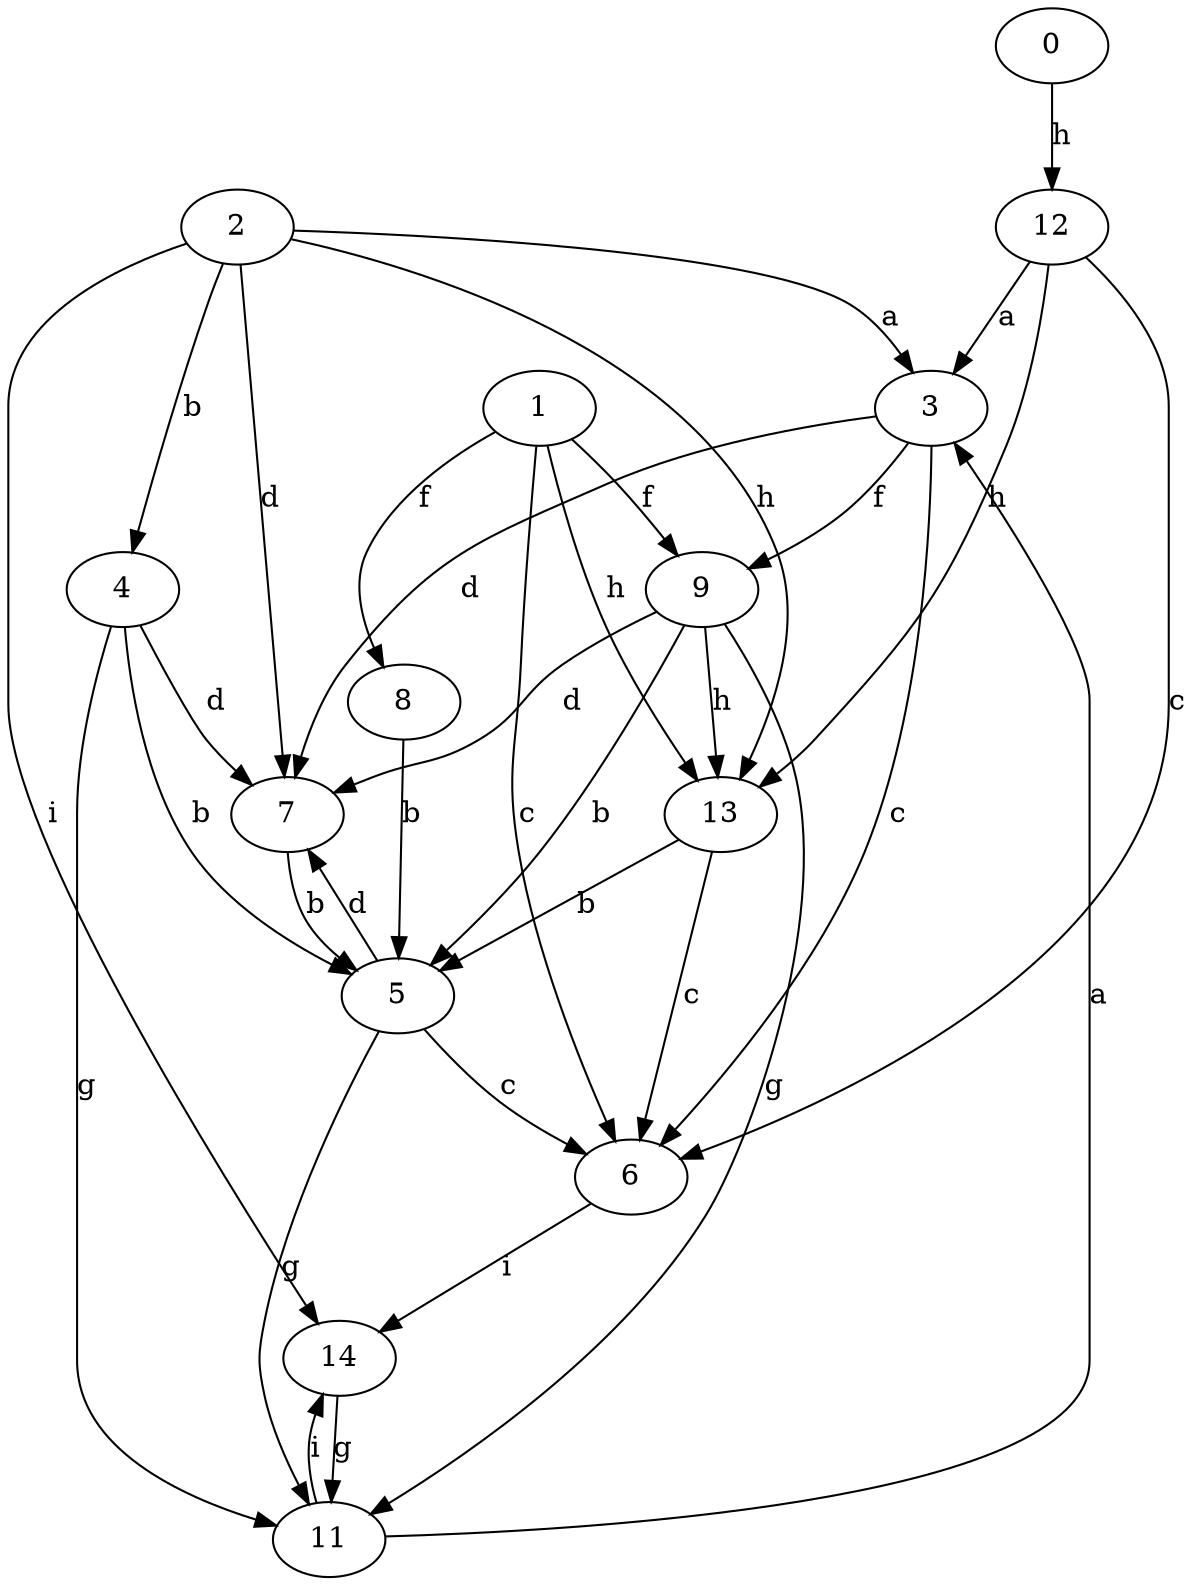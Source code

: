 strict digraph  {
2;
3;
4;
5;
6;
0;
7;
1;
8;
9;
11;
12;
13;
14;
2 -> 3  [label=a];
2 -> 4  [label=b];
2 -> 7  [label=d];
2 -> 13  [label=h];
2 -> 14  [label=i];
3 -> 6  [label=c];
3 -> 7  [label=d];
3 -> 9  [label=f];
4 -> 5  [label=b];
4 -> 7  [label=d];
4 -> 11  [label=g];
5 -> 6  [label=c];
5 -> 7  [label=d];
5 -> 11  [label=g];
6 -> 14  [label=i];
0 -> 12  [label=h];
7 -> 5  [label=b];
1 -> 6  [label=c];
1 -> 8  [label=f];
1 -> 9  [label=f];
1 -> 13  [label=h];
8 -> 5  [label=b];
9 -> 5  [label=b];
9 -> 7  [label=d];
9 -> 11  [label=g];
9 -> 13  [label=h];
11 -> 3  [label=a];
11 -> 14  [label=i];
12 -> 3  [label=a];
12 -> 6  [label=c];
12 -> 13  [label=h];
13 -> 5  [label=b];
13 -> 6  [label=c];
14 -> 11  [label=g];
}
